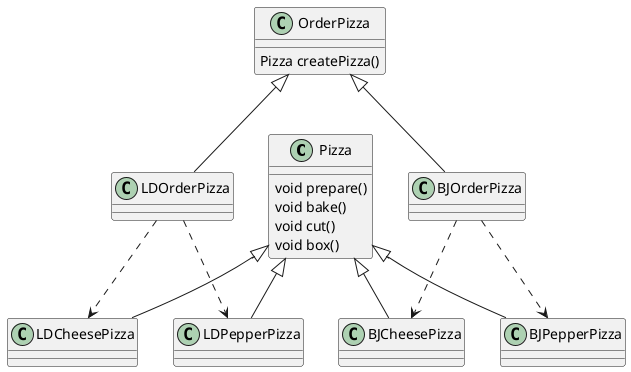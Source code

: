 @startuml

class Pizza
Pizza : void prepare()
Pizza : void bake()
Pizza : void cut()
Pizza : void box()

class OrderPizza
OrderPizza : Pizza createPizza()

class BJOrderPizza

class LDOrderPizza

class BJCheesePizza
class LDCheesePizza
class BJPepperPizza
class LDPepperPizza

BJOrderPizza ..> BJCheesePizza
BJOrderPizza ..> BJPepperPizza
LDOrderPizza ..> LDCheesePizza
LDOrderPizza ..> LDPepperPizza
Pizza <|-- BJCheesePizza
Pizza <|-- LDCheesePizza
Pizza <|-- BJPepperPizza
Pizza <|-- LDPepperPizza
OrderPizza <|-- BJOrderPizza
OrderPizza <|-- LDOrderPizza




@enduml